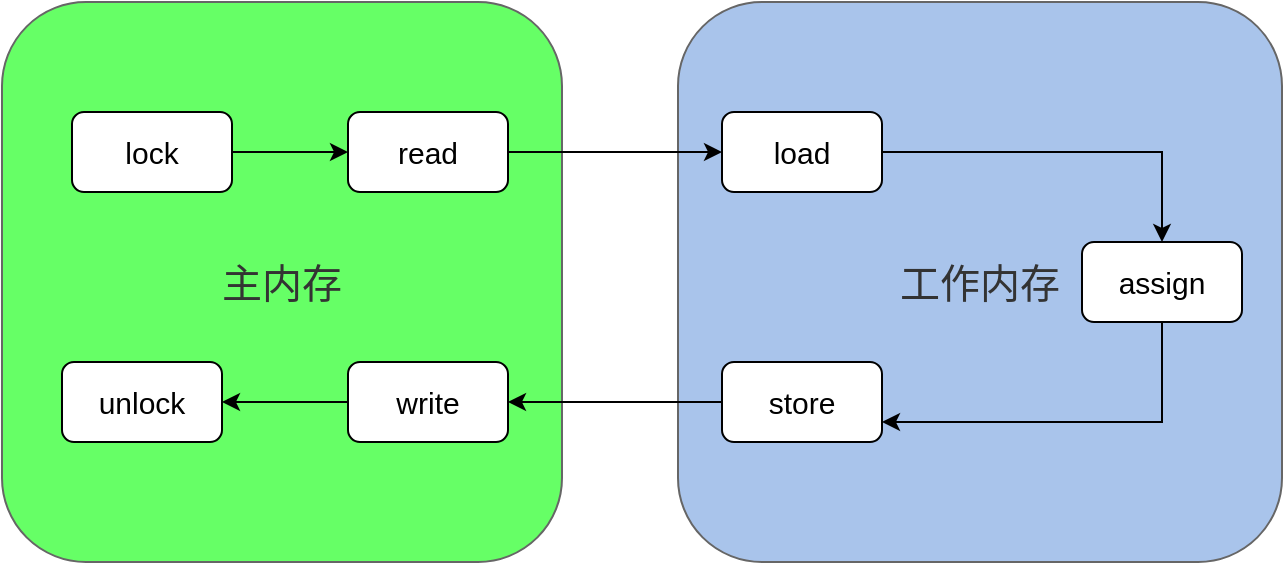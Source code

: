 <mxfile version="10.9.6" type="github"><diagram id="fo5pdw2xocBcRJaVtLdY" name="第 1 页"><mxGraphModel dx="862" dy="403" grid="1" gridSize="10" guides="1" tooltips="1" connect="1" arrows="1" fold="1" page="1" pageScale="1" pageWidth="827" pageHeight="1169" math="0" shadow="0"><root><mxCell id="0"/><mxCell id="1" parent="0"/><mxCell id="io3ZaqBffMX3se7vteML-23" value="&lt;font style=&quot;font-size: 20px&quot;&gt;主内存&lt;/font&gt;" style="rounded=1;whiteSpace=wrap;html=1;direction=south;fillColor=#66FF66;strokeColor=#666666;fontColor=#333333;glass=0;" vertex="1" parent="1"><mxGeometry x="160" y="120" width="280" height="280" as="geometry"/></mxCell><mxCell id="io3ZaqBffMX3se7vteML-22" value="&lt;font style=&quot;font-size: 20px&quot;&gt;工作内存&lt;/font&gt;" style="rounded=1;whiteSpace=wrap;html=1;direction=south;fillColor=#A9C4EB;strokeColor=#666666;fontColor=#333333;glass=0;align=center;" vertex="1" parent="1"><mxGeometry x="498" y="120" width="302" height="280" as="geometry"/></mxCell><mxCell id="io3ZaqBffMX3se7vteML-44" value="" style="edgeStyle=orthogonalEdgeStyle;rounded=0;orthogonalLoop=1;jettySize=auto;html=1;fontSize=15;entryX=0;entryY=0.5;entryDx=0;entryDy=0;" edge="1" parent="1" source="io3ZaqBffMX3se7vteML-10" target="io3ZaqBffMX3se7vteML-11"><mxGeometry relative="1" as="geometry"><mxPoint x="465" y="195" as="targetPoint"/></mxGeometry></mxCell><mxCell id="io3ZaqBffMX3se7vteML-10" value="read" style="rounded=1;whiteSpace=wrap;html=1;fontSize=15;" vertex="1" parent="1"><mxGeometry x="333" y="175" width="80" height="40" as="geometry"/></mxCell><mxCell id="io3ZaqBffMX3se7vteML-30" style="edgeStyle=orthogonalEdgeStyle;rounded=0;orthogonalLoop=1;jettySize=auto;html=1;entryX=0.5;entryY=0;entryDx=0;entryDy=0;" edge="1" parent="1" source="io3ZaqBffMX3se7vteML-11" target="io3ZaqBffMX3se7vteML-12"><mxGeometry relative="1" as="geometry"/></mxCell><mxCell id="io3ZaqBffMX3se7vteML-11" value="load" style="rounded=1;whiteSpace=wrap;html=1;fontSize=15;" vertex="1" parent="1"><mxGeometry x="520" y="175" width="80" height="40" as="geometry"/></mxCell><mxCell id="io3ZaqBffMX3se7vteML-37" value="" style="edgeStyle=orthogonalEdgeStyle;rounded=0;orthogonalLoop=1;jettySize=auto;html=1;entryX=1;entryY=0.75;entryDx=0;entryDy=0;" edge="1" parent="1" source="io3ZaqBffMX3se7vteML-12" target="io3ZaqBffMX3se7vteML-13"><mxGeometry relative="1" as="geometry"><Array as="points"><mxPoint x="740" y="330"/></Array></mxGeometry></mxCell><mxCell id="io3ZaqBffMX3se7vteML-12" value="assign" style="rounded=1;whiteSpace=wrap;html=1;fontSize=15;" vertex="1" parent="1"><mxGeometry x="700" y="240" width="80" height="40" as="geometry"/></mxCell><mxCell id="io3ZaqBffMX3se7vteML-39" value="" style="edgeStyle=orthogonalEdgeStyle;rounded=0;orthogonalLoop=1;jettySize=auto;html=1;entryX=1;entryY=0.5;entryDx=0;entryDy=0;" edge="1" parent="1" source="io3ZaqBffMX3se7vteML-13" target="io3ZaqBffMX3se7vteML-14"><mxGeometry relative="1" as="geometry"><mxPoint x="440" y="320" as="targetPoint"/></mxGeometry></mxCell><mxCell id="io3ZaqBffMX3se7vteML-13" value="store" style="rounded=1;whiteSpace=wrap;html=1;fontSize=15;" vertex="1" parent="1"><mxGeometry x="520" y="300" width="80" height="40" as="geometry"/></mxCell><mxCell id="io3ZaqBffMX3se7vteML-14" value="write" style="rounded=1;whiteSpace=wrap;html=1;fontSize=15;" vertex="1" parent="1"><mxGeometry x="333" y="300" width="80" height="40" as="geometry"/></mxCell><mxCell id="io3ZaqBffMX3se7vteML-27" style="edgeStyle=orthogonalEdgeStyle;rounded=0;orthogonalLoop=1;jettySize=auto;html=1;entryX=0;entryY=0.5;entryDx=0;entryDy=0;" edge="1" parent="1" source="io3ZaqBffMX3se7vteML-24" target="io3ZaqBffMX3se7vteML-10"><mxGeometry relative="1" as="geometry"/></mxCell><mxCell id="io3ZaqBffMX3se7vteML-24" value="lock" style="rounded=1;whiteSpace=wrap;html=1;fontSize=15;" vertex="1" parent="1"><mxGeometry x="195" y="175" width="80" height="40" as="geometry"/></mxCell><mxCell id="io3ZaqBffMX3se7vteML-25" value="unlock" style="rounded=1;whiteSpace=wrap;html=1;fontSize=15;" vertex="1" parent="1"><mxGeometry x="190" y="300" width="80" height="40" as="geometry"/></mxCell><mxCell id="io3ZaqBffMX3se7vteML-40" value="" style="edgeStyle=orthogonalEdgeStyle;rounded=0;orthogonalLoop=1;jettySize=auto;html=1;" edge="1" parent="1" source="io3ZaqBffMX3se7vteML-14" target="io3ZaqBffMX3se7vteML-25"><mxGeometry relative="1" as="geometry"/></mxCell></root></mxGraphModel></diagram></mxfile>